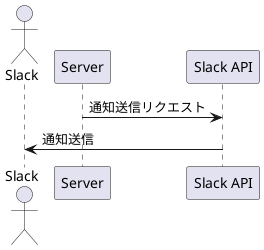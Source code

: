 @startuml
' シーケンス図: 通知送信処理
actor "Slack" as Slack
participant "Server" as Server
participant "Slack API" as SlackAPI
Server -> SlackAPI: 通知送信リクエスト
SlackAPI -> Slack: 通知送信
@enduml
